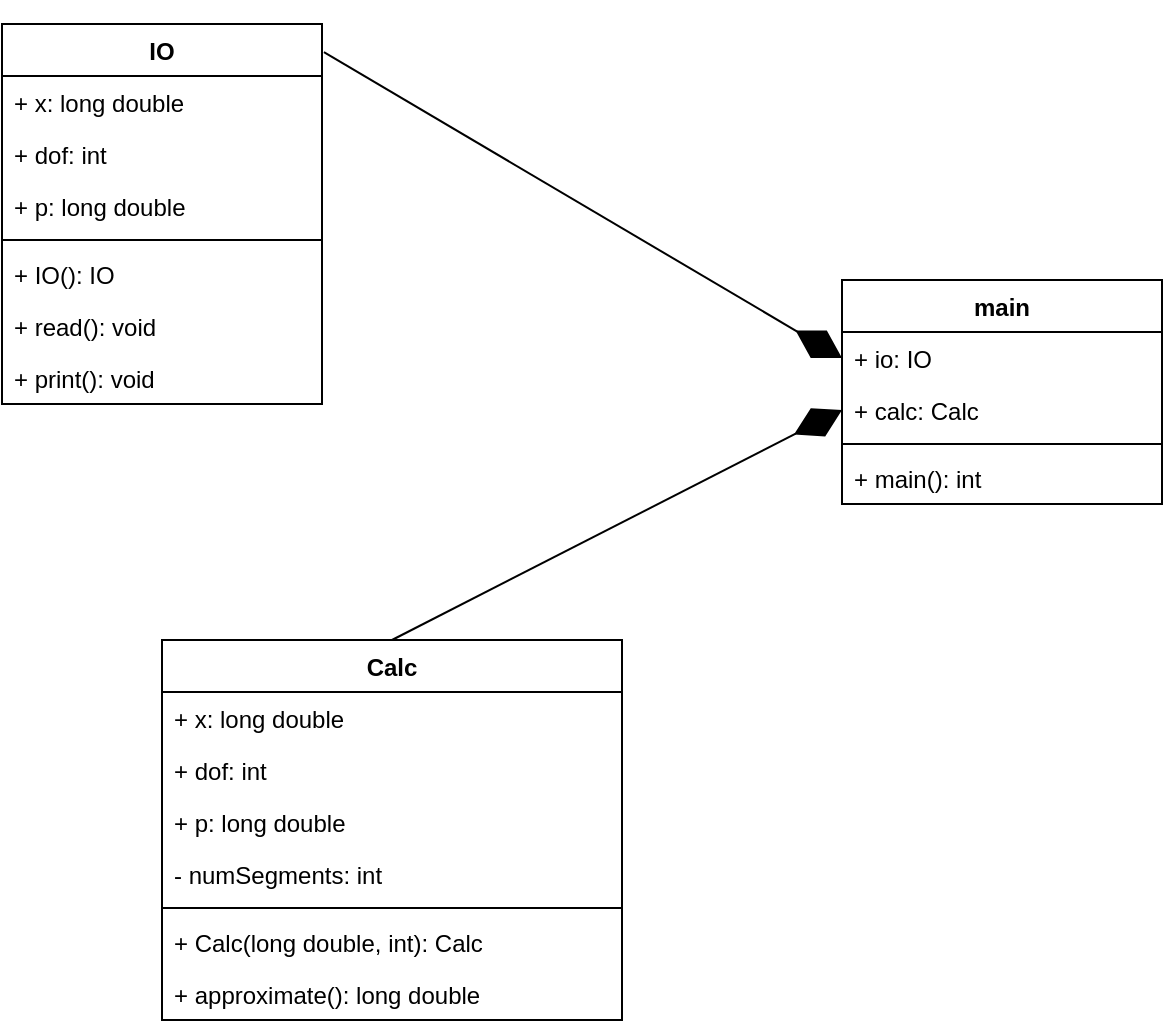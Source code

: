<mxfile version="14.5.1" type="device"><diagram id="j-s0i6oBPc-QkMl9TfKy" name="Page-1"><mxGraphModel dx="868" dy="569" grid="1" gridSize="10" guides="1" tooltips="1" connect="1" arrows="1" fold="1" page="1" pageScale="1" pageWidth="850" pageHeight="1100" math="0" shadow="0"><root><mxCell id="0"/><mxCell id="1" parent="0"/><mxCell id="Xo1ggQ8jUaS6wyXNYTlO-1" value="IO" style="swimlane;fontStyle=1;align=center;verticalAlign=top;childLayout=stackLayout;horizontal=1;startSize=26;horizontalStack=0;resizeParent=1;resizeParentMax=0;resizeLast=0;collapsible=1;marginBottom=0;" parent="1" vertex="1"><mxGeometry x="80" y="82" width="160" height="190" as="geometry"/></mxCell><mxCell id="Xo1ggQ8jUaS6wyXNYTlO-2" value="+ x: long double" style="text;strokeColor=none;fillColor=none;align=left;verticalAlign=top;spacingLeft=4;spacingRight=4;overflow=hidden;rotatable=0;points=[[0,0.5],[1,0.5]];portConstraint=eastwest;" parent="Xo1ggQ8jUaS6wyXNYTlO-1" vertex="1"><mxGeometry y="26" width="160" height="26" as="geometry"/></mxCell><mxCell id="Xo1ggQ8jUaS6wyXNYTlO-25" value="+ dof: int" style="text;strokeColor=none;fillColor=none;align=left;verticalAlign=top;spacingLeft=4;spacingRight=4;overflow=hidden;rotatable=0;points=[[0,0.5],[1,0.5]];portConstraint=eastwest;" parent="Xo1ggQ8jUaS6wyXNYTlO-1" vertex="1"><mxGeometry y="52" width="160" height="26" as="geometry"/></mxCell><mxCell id="Xo1ggQ8jUaS6wyXNYTlO-26" value="+ p: long double" style="text;strokeColor=none;fillColor=none;align=left;verticalAlign=top;spacingLeft=4;spacingRight=4;overflow=hidden;rotatable=0;points=[[0,0.5],[1,0.5]];portConstraint=eastwest;" parent="Xo1ggQ8jUaS6wyXNYTlO-1" vertex="1"><mxGeometry y="78" width="160" height="26" as="geometry"/></mxCell><mxCell id="Xo1ggQ8jUaS6wyXNYTlO-3" value="" style="line;strokeWidth=1;fillColor=none;align=left;verticalAlign=middle;spacingTop=-1;spacingLeft=3;spacingRight=3;rotatable=0;labelPosition=right;points=[];portConstraint=eastwest;" parent="Xo1ggQ8jUaS6wyXNYTlO-1" vertex="1"><mxGeometry y="104" width="160" height="8" as="geometry"/></mxCell><mxCell id="Xo1ggQ8jUaS6wyXNYTlO-34" value="+ IO(): IO" style="text;strokeColor=none;fillColor=none;align=left;verticalAlign=top;spacingLeft=4;spacingRight=4;overflow=hidden;rotatable=0;points=[[0,0.5],[1,0.5]];portConstraint=eastwest;" parent="Xo1ggQ8jUaS6wyXNYTlO-1" vertex="1"><mxGeometry y="112" width="160" height="26" as="geometry"/></mxCell><mxCell id="Xo1ggQ8jUaS6wyXNYTlO-4" value="+ read(): void" style="text;strokeColor=none;fillColor=none;align=left;verticalAlign=top;spacingLeft=4;spacingRight=4;overflow=hidden;rotatable=0;points=[[0,0.5],[1,0.5]];portConstraint=eastwest;" parent="Xo1ggQ8jUaS6wyXNYTlO-1" vertex="1"><mxGeometry y="138" width="160" height="26" as="geometry"/></mxCell><mxCell id="Xo1ggQ8jUaS6wyXNYTlO-24" value="+ print(): void" style="text;strokeColor=none;fillColor=none;align=left;verticalAlign=top;spacingLeft=4;spacingRight=4;overflow=hidden;rotatable=0;points=[[0,0.5],[1,0.5]];portConstraint=eastwest;" parent="Xo1ggQ8jUaS6wyXNYTlO-1" vertex="1"><mxGeometry y="164" width="160" height="26" as="geometry"/></mxCell><mxCell id="Xo1ggQ8jUaS6wyXNYTlO-5" value="main" style="swimlane;fontStyle=1;align=center;verticalAlign=top;childLayout=stackLayout;horizontal=1;startSize=26;horizontalStack=0;resizeParent=1;resizeParentMax=0;resizeLast=0;collapsible=1;marginBottom=0;" parent="1" vertex="1"><mxGeometry x="500" y="210" width="160" height="112" as="geometry"/></mxCell><mxCell id="Xo1ggQ8jUaS6wyXNYTlO-6" value="+ io: IO" style="text;strokeColor=none;fillColor=none;align=left;verticalAlign=top;spacingLeft=4;spacingRight=4;overflow=hidden;rotatable=0;points=[[0,0.5],[1,0.5]];portConstraint=eastwest;" parent="Xo1ggQ8jUaS6wyXNYTlO-5" vertex="1"><mxGeometry y="26" width="160" height="26" as="geometry"/></mxCell><mxCell id="Xo1ggQ8jUaS6wyXNYTlO-29" value="+ calc: Calc" style="text;strokeColor=none;fillColor=none;align=left;verticalAlign=top;spacingLeft=4;spacingRight=4;overflow=hidden;rotatable=0;points=[[0,0.5],[1,0.5]];portConstraint=eastwest;" parent="Xo1ggQ8jUaS6wyXNYTlO-5" vertex="1"><mxGeometry y="52" width="160" height="26" as="geometry"/></mxCell><mxCell id="Xo1ggQ8jUaS6wyXNYTlO-7" value="" style="line;strokeWidth=1;fillColor=none;align=left;verticalAlign=middle;spacingTop=-1;spacingLeft=3;spacingRight=3;rotatable=0;labelPosition=right;points=[];portConstraint=eastwest;" parent="Xo1ggQ8jUaS6wyXNYTlO-5" vertex="1"><mxGeometry y="78" width="160" height="8" as="geometry"/></mxCell><mxCell id="Xo1ggQ8jUaS6wyXNYTlO-33" value="+ main(): int" style="text;strokeColor=none;fillColor=none;align=left;verticalAlign=top;spacingLeft=4;spacingRight=4;overflow=hidden;rotatable=0;points=[[0,0.5],[1,0.5]];portConstraint=eastwest;" parent="Xo1ggQ8jUaS6wyXNYTlO-5" vertex="1"><mxGeometry y="86" width="160" height="26" as="geometry"/></mxCell><mxCell id="Xo1ggQ8jUaS6wyXNYTlO-9" value="Calc" style="swimlane;fontStyle=1;align=center;verticalAlign=top;childLayout=stackLayout;horizontal=1;startSize=26;horizontalStack=0;resizeParent=1;resizeParentMax=0;resizeLast=0;collapsible=1;marginBottom=0;" parent="1" vertex="1"><mxGeometry x="160" y="390" width="230" height="190" as="geometry"><mxRectangle x="340" y="380" width="60" height="26" as="alternateBounds"/></mxGeometry></mxCell><mxCell id="Xo1ggQ8jUaS6wyXNYTlO-10" value="+ x: long double" style="text;strokeColor=none;fillColor=none;align=left;verticalAlign=top;spacingLeft=4;spacingRight=4;overflow=hidden;rotatable=0;points=[[0,0.5],[1,0.5]];portConstraint=eastwest;" parent="Xo1ggQ8jUaS6wyXNYTlO-9" vertex="1"><mxGeometry y="26" width="230" height="26" as="geometry"/></mxCell><mxCell id="Xo1ggQ8jUaS6wyXNYTlO-14" value="+ dof: int" style="text;strokeColor=none;fillColor=none;align=left;verticalAlign=top;spacingLeft=4;spacingRight=4;overflow=hidden;rotatable=0;points=[[0,0.5],[1,0.5]];portConstraint=eastwest;" parent="Xo1ggQ8jUaS6wyXNYTlO-9" vertex="1"><mxGeometry y="52" width="230" height="26" as="geometry"/></mxCell><mxCell id="Xo1ggQ8jUaS6wyXNYTlO-18" value="+ p: long double" style="text;strokeColor=none;fillColor=none;align=left;verticalAlign=top;spacingLeft=4;spacingRight=4;overflow=hidden;rotatable=0;points=[[0,0.5],[1,0.5]];portConstraint=eastwest;" parent="Xo1ggQ8jUaS6wyXNYTlO-9" vertex="1"><mxGeometry y="78" width="230" height="26" as="geometry"/></mxCell><mxCell id="Xo1ggQ8jUaS6wyXNYTlO-17" value="- numSegments: int" style="text;strokeColor=none;fillColor=none;align=left;verticalAlign=top;spacingLeft=4;spacingRight=4;overflow=hidden;rotatable=0;points=[[0,0.5],[1,0.5]];portConstraint=eastwest;" parent="Xo1ggQ8jUaS6wyXNYTlO-9" vertex="1"><mxGeometry y="104" width="230" height="26" as="geometry"/></mxCell><mxCell id="Xo1ggQ8jUaS6wyXNYTlO-11" value="" style="line;strokeWidth=1;fillColor=none;align=left;verticalAlign=middle;spacingTop=-1;spacingLeft=3;spacingRight=3;rotatable=0;labelPosition=right;points=[];portConstraint=eastwest;" parent="Xo1ggQ8jUaS6wyXNYTlO-9" vertex="1"><mxGeometry y="130" width="230" height="8" as="geometry"/></mxCell><mxCell id="Xo1ggQ8jUaS6wyXNYTlO-32" value="+ Calc(long double, int): Calc" style="text;strokeColor=none;fillColor=none;align=left;verticalAlign=top;spacingLeft=4;spacingRight=4;overflow=hidden;rotatable=0;points=[[0,0.5],[1,0.5]];portConstraint=eastwest;" parent="Xo1ggQ8jUaS6wyXNYTlO-9" vertex="1"><mxGeometry y="138" width="230" height="26" as="geometry"/></mxCell><mxCell id="1izpf6mmOMF53O5xoNx_-1" value="+ approximate(): long double" style="text;strokeColor=none;fillColor=none;align=left;verticalAlign=top;spacingLeft=4;spacingRight=4;overflow=hidden;rotatable=0;points=[[0,0.5],[1,0.5]];portConstraint=eastwest;" parent="Xo1ggQ8jUaS6wyXNYTlO-9" vertex="1"><mxGeometry y="164" width="230" height="26" as="geometry"/></mxCell><mxCell id="Xo1ggQ8jUaS6wyXNYTlO-35" value="" style="endArrow=diamondThin;endFill=1;endSize=24;html=1;exitX=1.006;exitY=0.074;exitDx=0;exitDy=0;exitPerimeter=0;entryX=0;entryY=0.5;entryDx=0;entryDy=0;" parent="1" source="Xo1ggQ8jUaS6wyXNYTlO-1" target="Xo1ggQ8jUaS6wyXNYTlO-6" edge="1"><mxGeometry width="160" relative="1" as="geometry"><mxPoint x="420" y="330" as="sourcePoint"/><mxPoint x="580" y="330" as="targetPoint"/></mxGeometry></mxCell><mxCell id="Xo1ggQ8jUaS6wyXNYTlO-36" value="" style="endArrow=diamondThin;endFill=1;endSize=24;html=1;exitX=0.5;exitY=0;exitDx=0;exitDy=0;entryX=0;entryY=0.5;entryDx=0;entryDy=0;" parent="1" source="Xo1ggQ8jUaS6wyXNYTlO-9" target="Xo1ggQ8jUaS6wyXNYTlO-29" edge="1"><mxGeometry width="160" relative="1" as="geometry"><mxPoint x="280" y="340" as="sourcePoint"/><mxPoint x="440" y="340" as="targetPoint"/></mxGeometry></mxCell></root></mxGraphModel></diagram></mxfile>